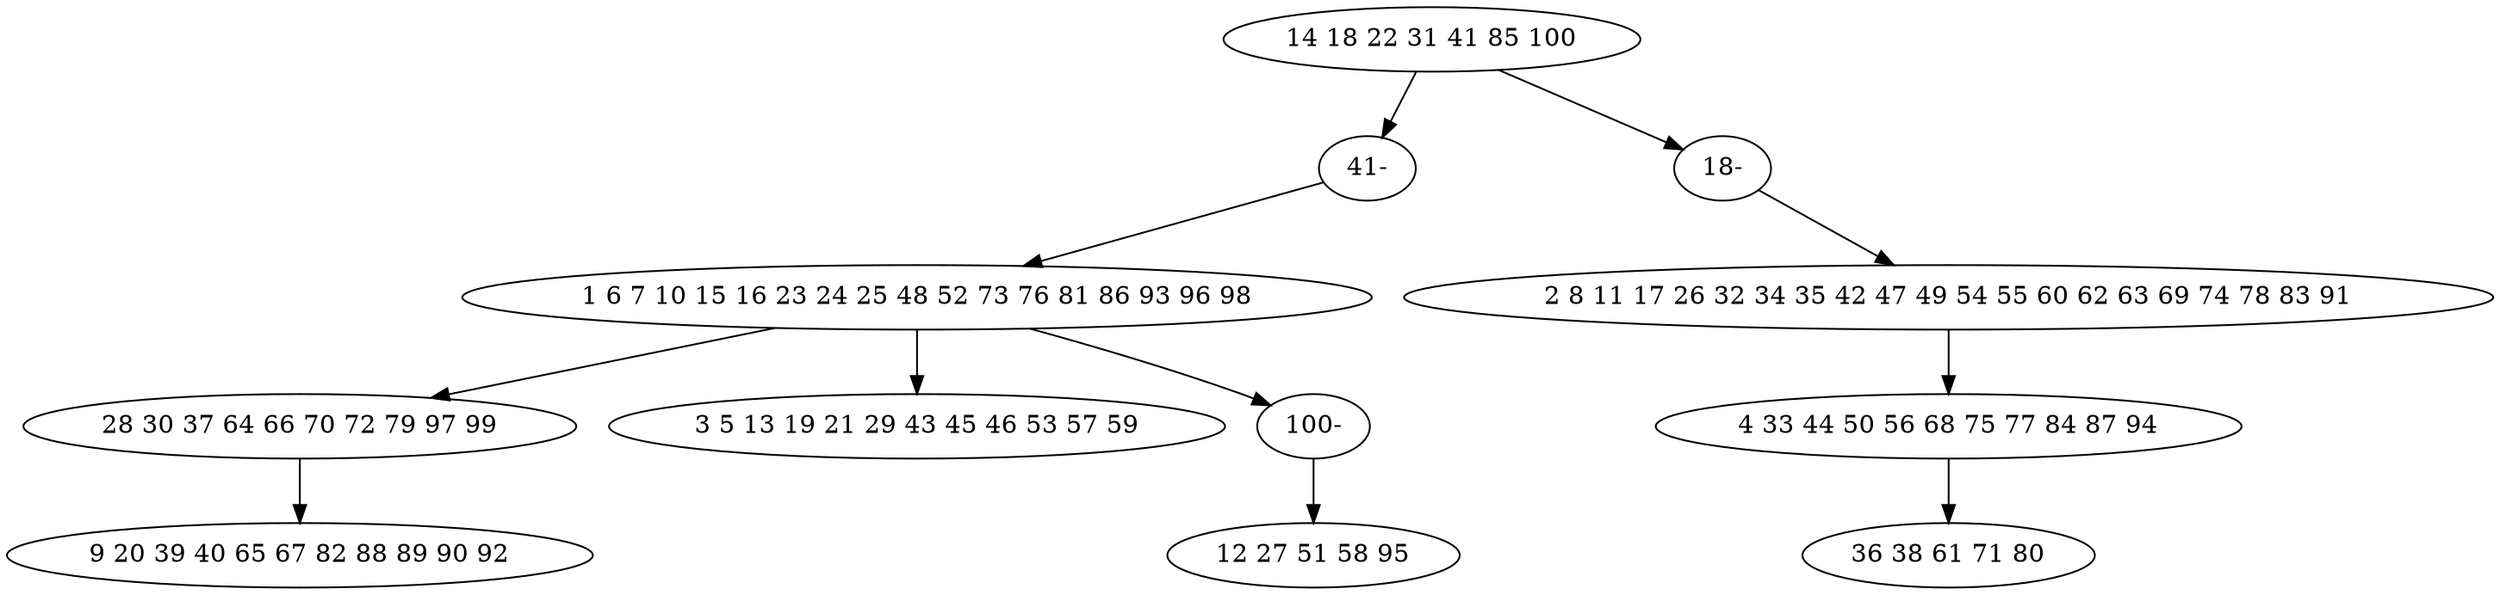 digraph true_tree {
	"0" -> "9"
	"0" -> "11"
	"1" -> "3"
	"3" -> "4"
	"1" -> "5"
	"1" -> "10"
	"2" -> "7"
	"7" -> "8"
	"9" -> "1"
	"10" -> "6"
	"11" -> "2"
	"0" [label="14 18 22 31 41 85 100"];
	"1" [label="1 6 7 10 15 16 23 24 25 48 52 73 76 81 86 93 96 98"];
	"2" [label="2 8 11 17 26 32 34 35 42 47 49 54 55 60 62 63 69 74 78 83 91"];
	"3" [label="28 30 37 64 66 70 72 79 97 99"];
	"4" [label="9 20 39 40 65 67 82 88 89 90 92"];
	"5" [label="3 5 13 19 21 29 43 45 46 53 57 59"];
	"6" [label="12 27 51 58 95"];
	"7" [label="4 33 44 50 56 68 75 77 84 87 94"];
	"8" [label="36 38 61 71 80"];
	"9" [label="41-"];
	"10" [label="100-"];
	"11" [label="18-"];
}
